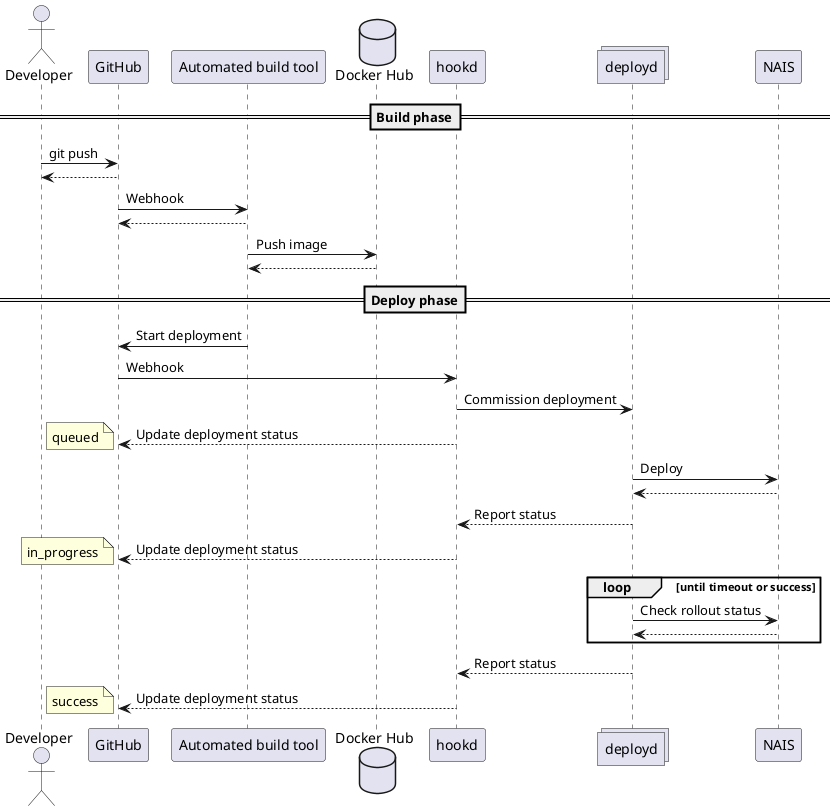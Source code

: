 @startuml component

actor developer as "Developer"
participant github as "GitHub"
participant ci as "Automated build tool"
database registry as "Docker Hub"
participant hookd
collections deployd
participant kubernetes as "NAIS"

==Build phase==
developer -> github: git push
github --> developer
github -> ci: Webhook
ci --> github
ci -> registry: Push image
registry --> ci

==Deploy phase==
ci -> github: Start deployment
github -> hookd: Webhook
hookd -> deployd: Commission deployment
hookd --> github: Update deployment status
note left: queued
deployd -> kubernetes: Deploy
kubernetes --> deployd
deployd --> hookd: Report status
hookd --> github: Update deployment status
note left: in_progress

loop until timeout or success
	deployd -> kubernetes: Check rollout status
	kubernetes --> deployd
end

deployd --> hookd: Report status
hookd --> github: Update deployment status
note left: success

@enduml
